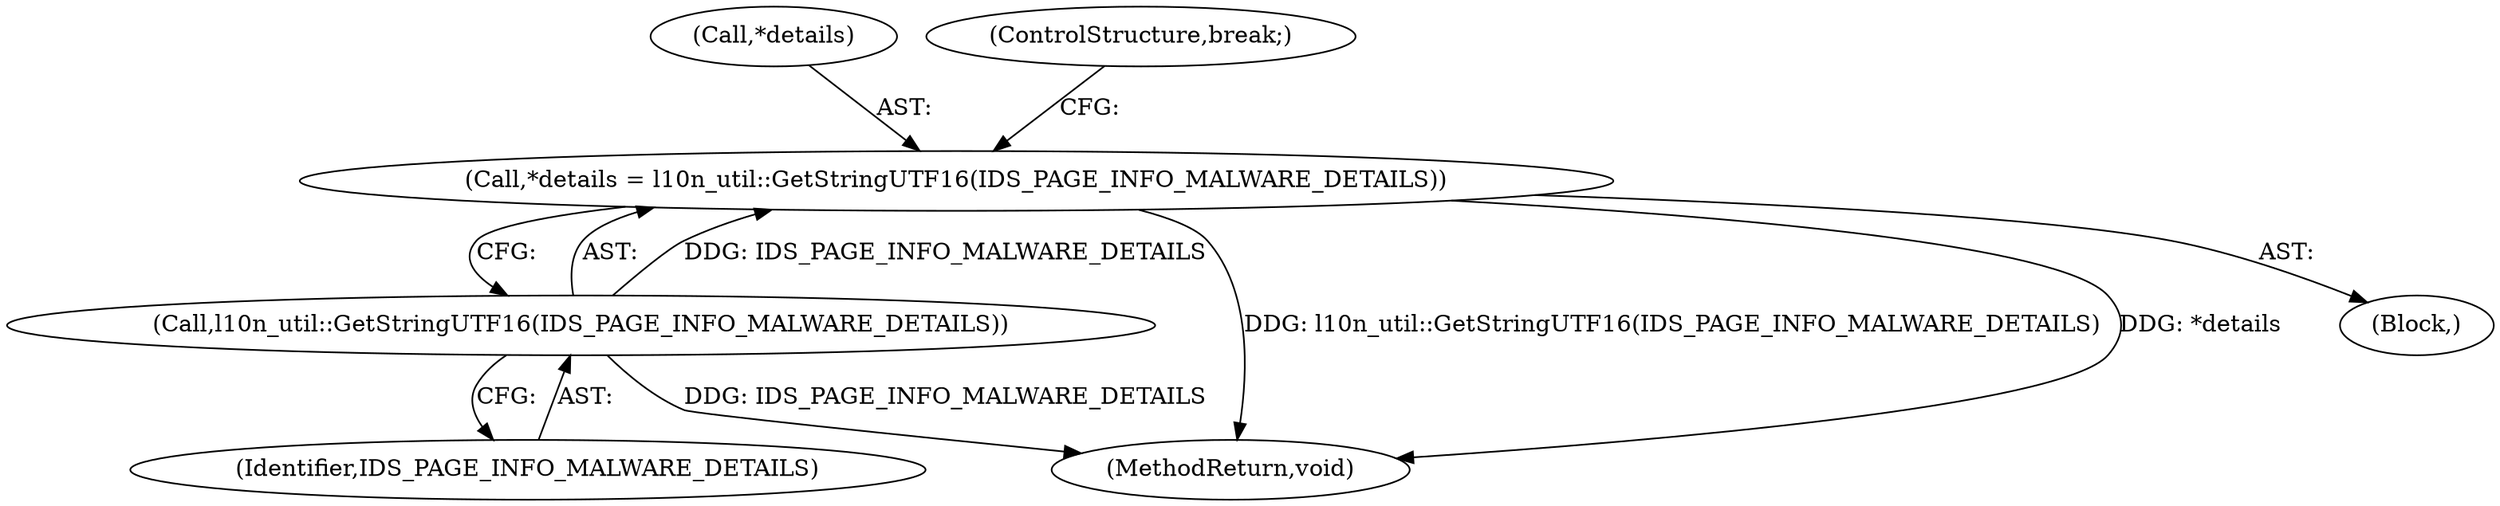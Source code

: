 digraph "0_Chrome_7cde8513c12a6e8ec5d1d1eb1cfd078d9adad3ef_0@pointer" {
"1000116" [label="(Call,*details = l10n_util::GetStringUTF16(IDS_PAGE_INFO_MALWARE_DETAILS))"];
"1000119" [label="(Call,l10n_util::GetStringUTF16(IDS_PAGE_INFO_MALWARE_DETAILS))"];
"1000117" [label="(Call,*details)"];
"1000183" [label="(MethodReturn,void)"];
"1000120" [label="(Identifier,IDS_PAGE_INFO_MALWARE_DETAILS)"];
"1000119" [label="(Call,l10n_util::GetStringUTF16(IDS_PAGE_INFO_MALWARE_DETAILS))"];
"1000121" [label="(ControlStructure,break;)"];
"1000116" [label="(Call,*details = l10n_util::GetStringUTF16(IDS_PAGE_INFO_MALWARE_DETAILS))"];
"1000107" [label="(Block,)"];
"1000116" -> "1000107"  [label="AST: "];
"1000116" -> "1000119"  [label="CFG: "];
"1000117" -> "1000116"  [label="AST: "];
"1000119" -> "1000116"  [label="AST: "];
"1000121" -> "1000116"  [label="CFG: "];
"1000116" -> "1000183"  [label="DDG: l10n_util::GetStringUTF16(IDS_PAGE_INFO_MALWARE_DETAILS)"];
"1000116" -> "1000183"  [label="DDG: *details"];
"1000119" -> "1000116"  [label="DDG: IDS_PAGE_INFO_MALWARE_DETAILS"];
"1000119" -> "1000120"  [label="CFG: "];
"1000120" -> "1000119"  [label="AST: "];
"1000119" -> "1000183"  [label="DDG: IDS_PAGE_INFO_MALWARE_DETAILS"];
}
